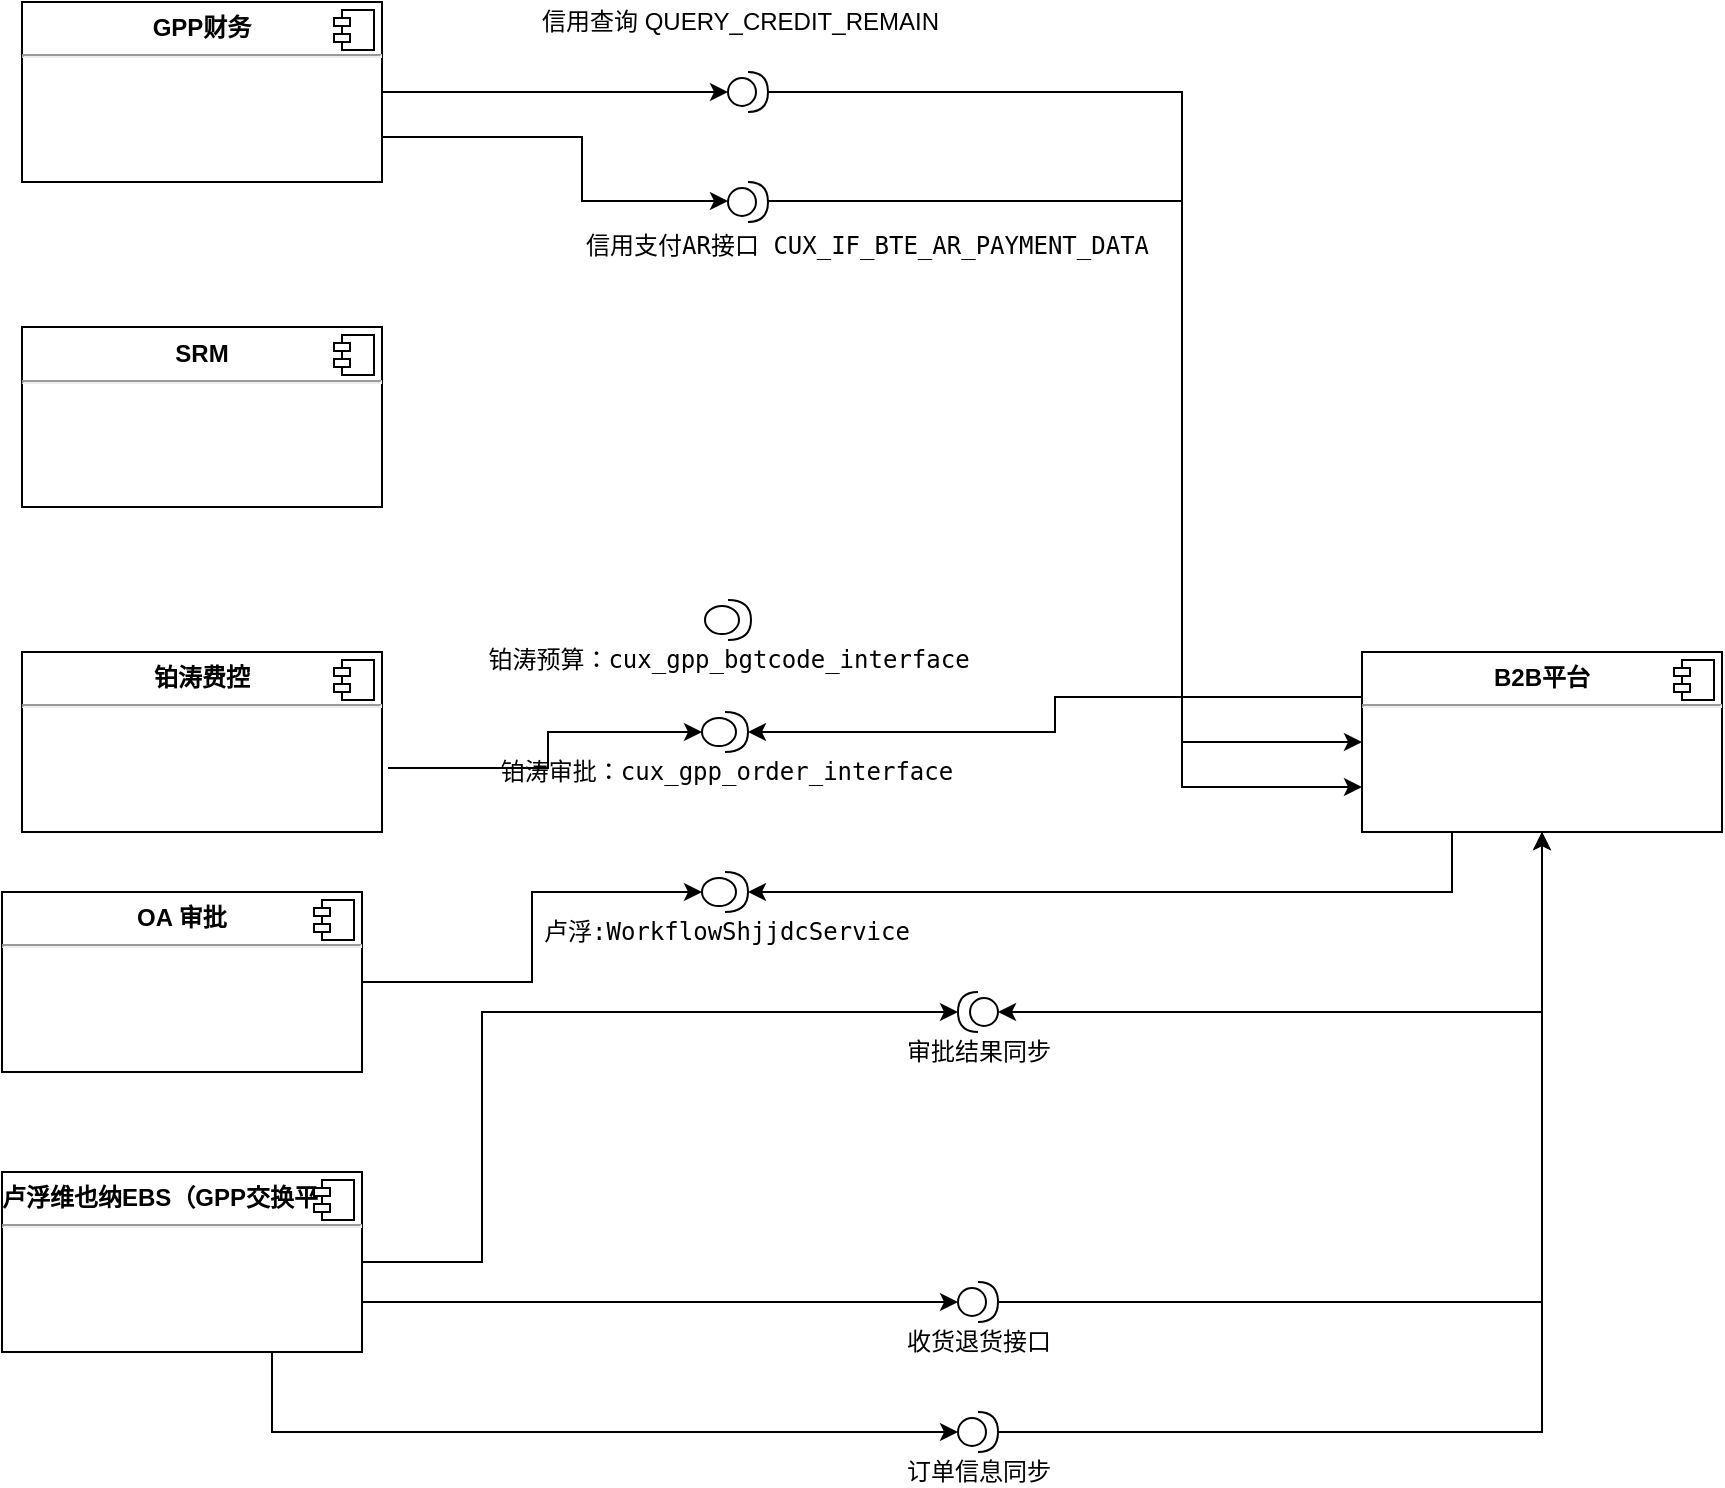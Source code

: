 <mxfile version="10.6.8" type="github"><diagram id="z2DmRzFZvO5jgoD4mRwU" name="Page-1"><mxGraphModel dx="1424" dy="878" grid="1" gridSize="10" guides="1" tooltips="1" connect="1" arrows="1" fold="1" page="1" pageScale="1" pageWidth="827" pageHeight="1169" math="0" shadow="0"><root><mxCell id="0"/><mxCell id="1" parent="0"/><mxCell id="wEDXtjSZt0h93Kd9uDbw-9" value="" style="edgeStyle=orthogonalEdgeStyle;rounded=0;orthogonalLoop=1;jettySize=auto;html=1;entryX=0;entryY=0.5;entryDx=0;entryDy=0;" edge="1" parent="1" source="a1dEfK35490sIl0Ff53R-1" target="wEDXtjSZt0h93Kd9uDbw-1"><mxGeometry relative="1" as="geometry"><mxPoint x="503" y="320" as="targetPoint"/><Array as="points"><mxPoint x="630" y="320"/><mxPoint x="630" y="645"/></Array></mxGeometry></mxCell><mxCell id="a1dEfK35490sIl0Ff53R-1" value="" style="shape=providedRequiredInterface;html=1;verticalLabelPosition=bottom;" parent="1" vertex="1"><mxGeometry x="403" y="310" width="20" height="20" as="geometry"/></mxCell><mxCell id="wEDXtjSZt0h93Kd9uDbw-18" style="edgeStyle=orthogonalEdgeStyle;rounded=0;orthogonalLoop=1;jettySize=auto;html=1;entryX=0;entryY=0.5;entryDx=0;entryDy=0;entryPerimeter=0;" edge="1" parent="1" source="a1dEfK35490sIl0Ff53R-7" target="a1dEfK35490sIl0Ff53R-1"><mxGeometry relative="1" as="geometry"><mxPoint x="320" y="320" as="targetPoint"/></mxGeometry></mxCell><mxCell id="a1dEfK35490sIl0Ff53R-7" value="&lt;p style=&quot;margin: 0px ; margin-top: 6px ; text-align: center&quot;&gt;&lt;b&gt;GPP财务&lt;/b&gt;&lt;/p&gt;&lt;hr&gt;&lt;p style=&quot;margin: 0px ; margin-left: 8px&quot;&gt;&lt;br&gt;&lt;/p&gt;" style="align=left;overflow=fill;html=1;" parent="1" vertex="1"><mxGeometry x="50" y="275" width="180" height="90" as="geometry"/></mxCell><mxCell id="a1dEfK35490sIl0Ff53R-8" value="" style="shape=component;jettyWidth=8;jettyHeight=4;" parent="a1dEfK35490sIl0Ff53R-7" vertex="1"><mxGeometry x="1" width="20" height="20" relative="1" as="geometry"><mxPoint x="-24" y="4" as="offset"/></mxGeometry></mxCell><mxCell id="wEDXtjSZt0h93Kd9uDbw-1" value="&lt;p style=&quot;margin: 0px ; margin-top: 6px ; text-align: center&quot;&gt;&lt;b&gt;B2B平台&lt;/b&gt;&lt;/p&gt;&lt;hr&gt;&lt;p style=&quot;margin: 0px ; margin-left: 8px&quot;&gt;&lt;br&gt;&lt;/p&gt;" style="align=left;overflow=fill;html=1;" vertex="1" parent="1"><mxGeometry x="720" y="600" width="180" height="90" as="geometry"/></mxCell><mxCell id="wEDXtjSZt0h93Kd9uDbw-2" value="" style="shape=component;jettyWidth=8;jettyHeight=4;" vertex="1" parent="wEDXtjSZt0h93Kd9uDbw-1"><mxGeometry x="1" width="20" height="20" relative="1" as="geometry"><mxPoint x="-24" y="4" as="offset"/></mxGeometry></mxCell><mxCell id="wEDXtjSZt0h93Kd9uDbw-17" value="信用查询&amp;nbsp;&lt;span&gt;QUERY_CREDIT_REMAIN&lt;/span&gt;" style="text;html=1;resizable=0;points=[];autosize=1;align=left;verticalAlign=top;spacingTop=-4;" vertex="1" parent="1"><mxGeometry x="308" y="275" width="210" height="20" as="geometry"/></mxCell><mxCell id="wEDXtjSZt0h93Kd9uDbw-19" value="" style="shape=providedRequiredInterface;html=1;verticalLabelPosition=bottom;" vertex="1" parent="1"><mxGeometry x="403" y="365" width="20" height="20" as="geometry"/></mxCell><mxCell id="wEDXtjSZt0h93Kd9uDbw-20" style="edgeStyle=orthogonalEdgeStyle;rounded=0;orthogonalLoop=1;jettySize=auto;html=1;entryX=0;entryY=0.5;entryDx=0;entryDy=0;entryPerimeter=0;exitX=1;exitY=0.75;exitDx=0;exitDy=0;" edge="1" parent="1" source="a1dEfK35490sIl0Ff53R-7"><mxGeometry relative="1" as="geometry"><mxPoint x="403" y="374.5" as="targetPoint"/><mxPoint x="230" y="374.5" as="sourcePoint"/><Array as="points"><mxPoint x="330" y="343"/><mxPoint x="330" y="375"/></Array></mxGeometry></mxCell><mxCell id="wEDXtjSZt0h93Kd9uDbw-21" value="" style="edgeStyle=orthogonalEdgeStyle;rounded=0;orthogonalLoop=1;jettySize=auto;html=1;entryX=0;entryY=0.75;entryDx=0;entryDy=0;" edge="1" parent="1" target="wEDXtjSZt0h93Kd9uDbw-1"><mxGeometry relative="1" as="geometry"><mxPoint x="423" y="374.5" as="sourcePoint"/><mxPoint x="640" y="374.5" as="targetPoint"/><Array as="points"><mxPoint x="630" y="375"/><mxPoint x="630" y="668"/></Array></mxGeometry></mxCell><mxCell id="wEDXtjSZt0h93Kd9uDbw-22" value="&lt;pre&gt;&lt;span&gt;信用支付AR接口 &lt;/span&gt;CUX_IF_BTE_AR_PAYMENT_DATA&lt;/pre&gt;" style="text;html=1;resizable=0;points=[];autosize=1;align=left;verticalAlign=top;spacingTop=-4;" vertex="1" parent="1"><mxGeometry x="330" y="375" width="260" height="40" as="geometry"/></mxCell><mxCell id="wEDXtjSZt0h93Kd9uDbw-23" value="&lt;p style=&quot;margin: 0px ; margin-top: 6px ; text-align: center&quot;&gt;&lt;b&gt;SRM&lt;/b&gt;&lt;/p&gt;&lt;hr&gt;&lt;p style=&quot;margin: 0px ; margin-left: 8px&quot;&gt;&lt;br&gt;&lt;/p&gt;" style="align=left;overflow=fill;html=1;" vertex="1" parent="1"><mxGeometry x="50" y="437.5" width="180" height="90" as="geometry"/></mxCell><mxCell id="wEDXtjSZt0h93Kd9uDbw-24" value="" style="shape=component;jettyWidth=8;jettyHeight=4;" vertex="1" parent="wEDXtjSZt0h93Kd9uDbw-23"><mxGeometry x="1" width="20" height="20" relative="1" as="geometry"><mxPoint x="-24" y="4" as="offset"/></mxGeometry></mxCell><mxCell id="wEDXtjSZt0h93Kd9uDbw-25" value="&lt;p style=&quot;margin: 0px ; margin-top: 6px ; text-align: center&quot;&gt;&lt;b&gt;铂涛费控&lt;/b&gt;&lt;/p&gt;&lt;hr&gt;&lt;p style=&quot;margin: 0px ; margin-left: 8px&quot;&gt;&lt;br&gt;&lt;/p&gt;" style="align=left;overflow=fill;html=1;" vertex="1" parent="1"><mxGeometry x="50" y="600" width="180" height="90" as="geometry"/></mxCell><mxCell id="wEDXtjSZt0h93Kd9uDbw-26" value="" style="shape=component;jettyWidth=8;jettyHeight=4;" vertex="1" parent="wEDXtjSZt0h93Kd9uDbw-25"><mxGeometry x="1" width="20" height="20" relative="1" as="geometry"><mxPoint x="-24" y="4" as="offset"/></mxGeometry></mxCell><mxCell id="wEDXtjSZt0h93Kd9uDbw-54" value="" style="edgeStyle=orthogonalEdgeStyle;rounded=0;orthogonalLoop=1;jettySize=auto;html=1;entryX=1;entryY=0.5;entryDx=0;entryDy=0;entryPerimeter=0;" edge="1" parent="1" source="wEDXtjSZt0h93Kd9uDbw-27" target="wEDXtjSZt0h93Kd9uDbw-40"><mxGeometry relative="1" as="geometry"><mxPoint x="130" y="780" as="targetPoint"/><Array as="points"><mxPoint x="280" y="905"/><mxPoint x="280" y="780"/></Array></mxGeometry></mxCell><mxCell id="wEDXtjSZt0h93Kd9uDbw-27" value="&lt;p style=&quot;margin: 0px ; margin-top: 6px ; text-align: center&quot;&gt;&lt;b&gt;卢浮维也纳EBS（GPP交换平台）&lt;/b&gt;&lt;/p&gt;&lt;hr&gt;&lt;p style=&quot;margin: 0px ; margin-left: 8px&quot;&gt;&lt;br&gt;&lt;/p&gt;" style="align=left;overflow=fill;html=1;" vertex="1" parent="1"><mxGeometry x="40" y="860" width="180" height="90" as="geometry"/></mxCell><mxCell id="wEDXtjSZt0h93Kd9uDbw-28" value="" style="shape=component;jettyWidth=8;jettyHeight=4;" vertex="1" parent="wEDXtjSZt0h93Kd9uDbw-27"><mxGeometry x="1" width="20" height="20" relative="1" as="geometry"><mxPoint x="-24" y="4" as="offset"/></mxGeometry></mxCell><mxCell id="wEDXtjSZt0h93Kd9uDbw-32" value="" style="edgeStyle=orthogonalEdgeStyle;rounded=0;orthogonalLoop=1;jettySize=auto;html=1;" edge="1" parent="1" source="wEDXtjSZt0h93Kd9uDbw-29" target="wEDXtjSZt0h93Kd9uDbw-1"><mxGeometry relative="1" as="geometry"><mxPoint x="480" y="780" as="targetPoint"/></mxGeometry></mxCell><mxCell id="wEDXtjSZt0h93Kd9uDbw-29" value="收货退货接口" style="shape=providedRequiredInterface;html=1;verticalLabelPosition=bottom;" vertex="1" parent="1"><mxGeometry x="518" y="915" width="20" height="20" as="geometry"/></mxCell><mxCell id="wEDXtjSZt0h93Kd9uDbw-34" value="" style="edgeStyle=orthogonalEdgeStyle;rounded=0;orthogonalLoop=1;jettySize=auto;html=1;entryX=0.5;entryY=1;entryDx=0;entryDy=0;" edge="1" parent="1" source="wEDXtjSZt0h93Kd9uDbw-30" target="wEDXtjSZt0h93Kd9uDbw-1"><mxGeometry relative="1" as="geometry"><mxPoint x="470" y="850" as="targetPoint"/></mxGeometry></mxCell><mxCell id="wEDXtjSZt0h93Kd9uDbw-30" value="订单信息同步" style="shape=providedRequiredInterface;html=1;verticalLabelPosition=bottom;" vertex="1" parent="1"><mxGeometry x="518" y="980" width="20" height="20" as="geometry"/></mxCell><mxCell id="wEDXtjSZt0h93Kd9uDbw-37" style="edgeStyle=orthogonalEdgeStyle;rounded=0;orthogonalLoop=1;jettySize=auto;html=1;entryX=0;entryY=0.5;entryDx=0;entryDy=0;entryPerimeter=0;exitX=1;exitY=0.75;exitDx=0;exitDy=0;" edge="1" parent="1" source="wEDXtjSZt0h93Kd9uDbw-27" target="wEDXtjSZt0h93Kd9uDbw-29"><mxGeometry relative="1" as="geometry"><mxPoint x="360" y="770" as="targetPoint"/><mxPoint x="240" y="800" as="sourcePoint"/><Array as="points"><mxPoint x="220" y="925"/></Array></mxGeometry></mxCell><mxCell id="wEDXtjSZt0h93Kd9uDbw-39" style="edgeStyle=orthogonalEdgeStyle;rounded=0;orthogonalLoop=1;jettySize=auto;html=1;exitX=0.75;exitY=1;exitDx=0;exitDy=0;entryX=0;entryY=0.5;entryDx=0;entryDy=0;entryPerimeter=0;" edge="1" parent="1" source="wEDXtjSZt0h93Kd9uDbw-27" target="wEDXtjSZt0h93Kd9uDbw-30"><mxGeometry relative="1" as="geometry"><mxPoint x="360" y="866" as="targetPoint"/><mxPoint x="220" y="850" as="sourcePoint"/><Array as="points"><mxPoint x="175" y="990"/></Array></mxGeometry></mxCell><mxCell id="wEDXtjSZt0h93Kd9uDbw-40" value="审批结果同步" style="shape=providedRequiredInterface;html=1;verticalLabelPosition=bottom;direction=west;" vertex="1" parent="1"><mxGeometry x="518" y="770" width="20" height="20" as="geometry"/></mxCell><mxCell id="wEDXtjSZt0h93Kd9uDbw-64" value="" style="edgeStyle=orthogonalEdgeStyle;rounded=0;orthogonalLoop=1;jettySize=auto;html=1;entryX=0;entryY=0.5;entryDx=0;entryDy=0;entryPerimeter=0;" edge="1" parent="1" source="wEDXtjSZt0h93Kd9uDbw-56" target="wEDXtjSZt0h93Kd9uDbw-61"><mxGeometry relative="1" as="geometry"><mxPoint x="300" y="765" as="targetPoint"/></mxGeometry></mxCell><mxCell id="wEDXtjSZt0h93Kd9uDbw-56" value="&lt;p style=&quot;margin: 0px ; margin-top: 6px ; text-align: center&quot;&gt;&lt;b&gt;OA 审批&lt;/b&gt;&lt;/p&gt;&lt;hr&gt;&lt;p style=&quot;margin: 0px ; margin-left: 8px&quot;&gt;&lt;br&gt;&lt;/p&gt;" style="align=left;overflow=fill;html=1;" vertex="1" parent="1"><mxGeometry x="40" y="720" width="180" height="90" as="geometry"/></mxCell><mxCell id="wEDXtjSZt0h93Kd9uDbw-57" value="" style="shape=component;jettyWidth=8;jettyHeight=4;" vertex="1" parent="wEDXtjSZt0h93Kd9uDbw-56"><mxGeometry x="1" width="20" height="20" relative="1" as="geometry"><mxPoint x="-24" y="4" as="offset"/></mxGeometry></mxCell><mxCell id="wEDXtjSZt0h93Kd9uDbw-68" style="edgeStyle=orthogonalEdgeStyle;rounded=0;orthogonalLoop=1;jettySize=auto;html=1;" edge="1" parent="1" target="wEDXtjSZt0h93Kd9uDbw-67"><mxGeometry relative="1" as="geometry"><mxPoint x="233" y="658" as="sourcePoint"/><Array as="points"><mxPoint x="313" y="658"/><mxPoint x="313" y="640"/></Array></mxGeometry></mxCell><mxCell id="wEDXtjSZt0h93Kd9uDbw-61" value="&lt;pre&gt;&lt;span&gt;卢浮:WorkflowShjjdcService&lt;/span&gt;&lt;/pre&gt;" style="shape=providedRequiredInterface;html=1;verticalLabelPosition=bottom;" vertex="1" parent="1"><mxGeometry x="390" y="710" width="23" height="20" as="geometry"/></mxCell><mxCell id="wEDXtjSZt0h93Kd9uDbw-65" value="" style="edgeStyle=orthogonalEdgeStyle;rounded=0;orthogonalLoop=1;jettySize=auto;html=1;exitX=0.25;exitY=1;exitDx=0;exitDy=0;" edge="1" parent="1" source="wEDXtjSZt0h93Kd9uDbw-1" target="wEDXtjSZt0h93Kd9uDbw-61"><mxGeometry relative="1" as="geometry"><mxPoint x="810" y="700" as="sourcePoint"/><mxPoint x="624.5" y="674.5" as="targetPoint"/><Array as="points"><mxPoint x="765" y="720"/></Array></mxGeometry></mxCell><mxCell id="wEDXtjSZt0h93Kd9uDbw-66" value="" style="edgeStyle=orthogonalEdgeStyle;rounded=0;orthogonalLoop=1;jettySize=auto;html=1;exitX=0.5;exitY=1;exitDx=0;exitDy=0;entryX=0;entryY=0.5;entryDx=0;entryDy=0;entryPerimeter=0;" edge="1" parent="1" source="wEDXtjSZt0h93Kd9uDbw-1" target="wEDXtjSZt0h93Kd9uDbw-40"><mxGeometry relative="1" as="geometry"><mxPoint x="852" y="770" as="sourcePoint"/><mxPoint x="500" y="800" as="targetPoint"/><Array as="points"><mxPoint x="810" y="780"/></Array></mxGeometry></mxCell><mxCell id="wEDXtjSZt0h93Kd9uDbw-67" value="&lt;pre&gt;&lt;pre&gt;&lt;span&gt;铂涛审批：cux_gpp_order_interface&lt;/span&gt;&lt;/pre&gt;&lt;/pre&gt;" style="shape=providedRequiredInterface;html=1;verticalLabelPosition=bottom;" vertex="1" parent="1"><mxGeometry x="390" y="630" width="23" height="20" as="geometry"/></mxCell><mxCell id="wEDXtjSZt0h93Kd9uDbw-70" style="edgeStyle=orthogonalEdgeStyle;rounded=0;orthogonalLoop=1;jettySize=auto;html=1;entryX=1;entryY=0.5;entryDx=0;entryDy=0;entryPerimeter=0;exitX=0;exitY=0.25;exitDx=0;exitDy=0;" edge="1" parent="1" source="wEDXtjSZt0h93Kd9uDbw-1" target="wEDXtjSZt0h93Kd9uDbw-67"><mxGeometry relative="1" as="geometry"><mxPoint x="170" y="593" as="sourcePoint"/><mxPoint x="477" y="576" as="targetPoint"/></mxGeometry></mxCell><mxCell id="wEDXtjSZt0h93Kd9uDbw-71" value="&lt;pre&gt;&lt;pre&gt;&lt;span&gt;铂涛预算：&lt;/span&gt;cux_gpp_bgtcode_interface&lt;/pre&gt;&lt;/pre&gt;" style="shape=providedRequiredInterface;html=1;verticalLabelPosition=bottom;" vertex="1" parent="1"><mxGeometry x="391.5" y="574" width="23" height="20" as="geometry"/></mxCell></root></mxGraphModel></diagram></mxfile>
